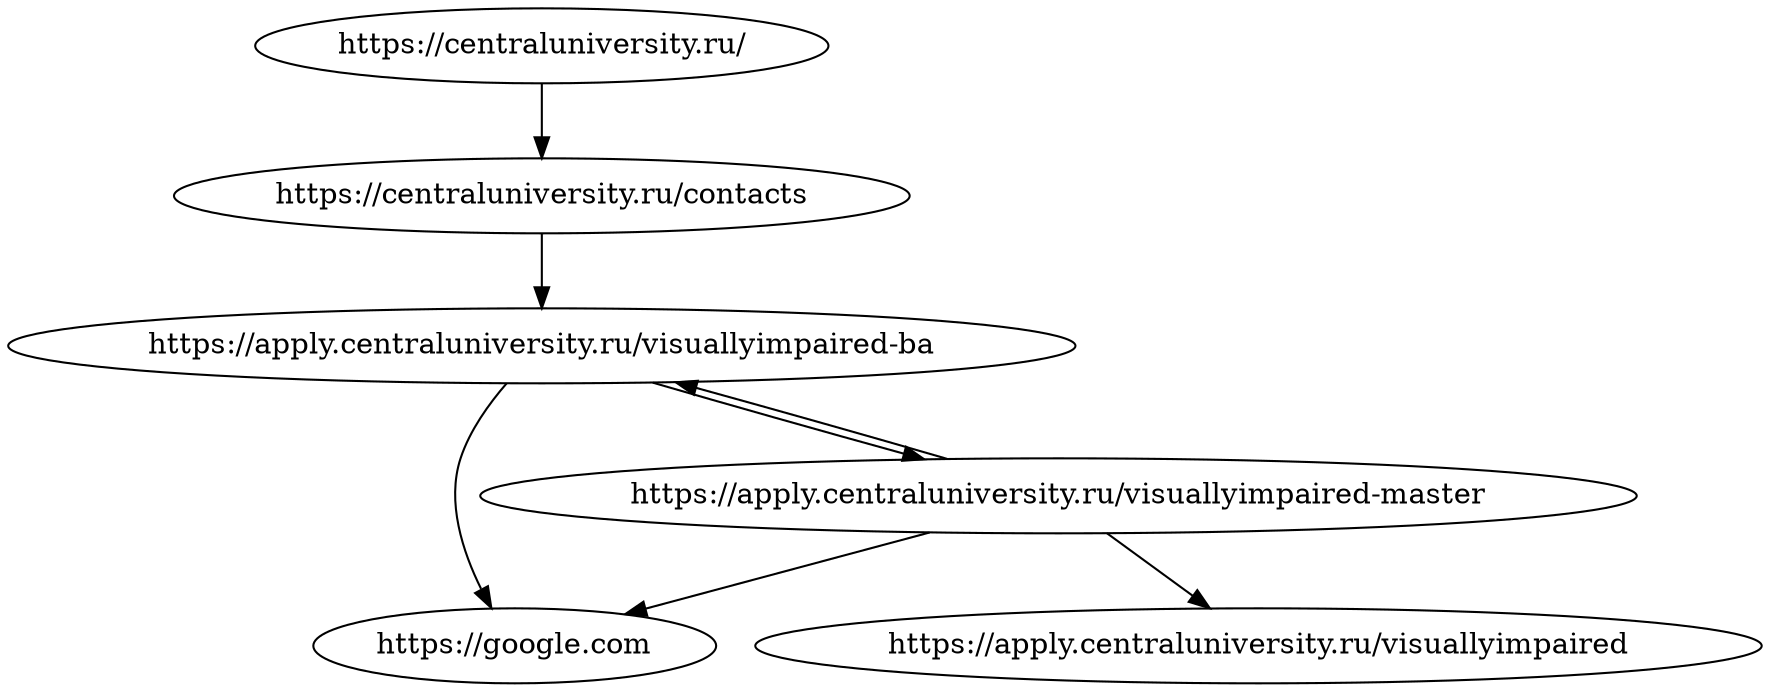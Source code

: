 strict digraph {


	"https://centraluniversity.ru/contacts" [  weight=0 ];

	"https://centraluniversity.ru/contacts" -> "https://apply.centraluniversity.ru/visuallyimpaired-ba" [  weight=0 ];

	"https://apply.centraluniversity.ru/visuallyimpaired-ba" [  weight=0 ];

	"https://apply.centraluniversity.ru/visuallyimpaired-ba" -> "https://apply.centraluniversity.ru/visuallyimpaired-master" [  weight=0 ];

	"https://apply.centraluniversity.ru/visuallyimpaired-ba" -> "https://google.com" [  weight=0 ];

	"https://google.com" [  weight=0 ];

	"https://apply.centraluniversity.ru/visuallyimpaired-master" [  weight=0 ];

	"https://apply.centraluniversity.ru/visuallyimpaired-master" -> "https://google.com" [  weight=0 ];

	"https://apply.centraluniversity.ru/visuallyimpaired-master" -> "https://apply.centraluniversity.ru/visuallyimpaired-ba" [  weight=0 ];

	"https://apply.centraluniversity.ru/visuallyimpaired-master" -> "https://apply.centraluniversity.ru/visuallyimpaired" [  weight=0 ];

	"https://apply.centraluniversity.ru/visuallyimpaired" [  weight=0 ];

	"https://centraluniversity.ru/" [  weight=0 ];

	"https://centraluniversity.ru/" -> "https://centraluniversity.ru/contacts" [  weight=0 ];

}
